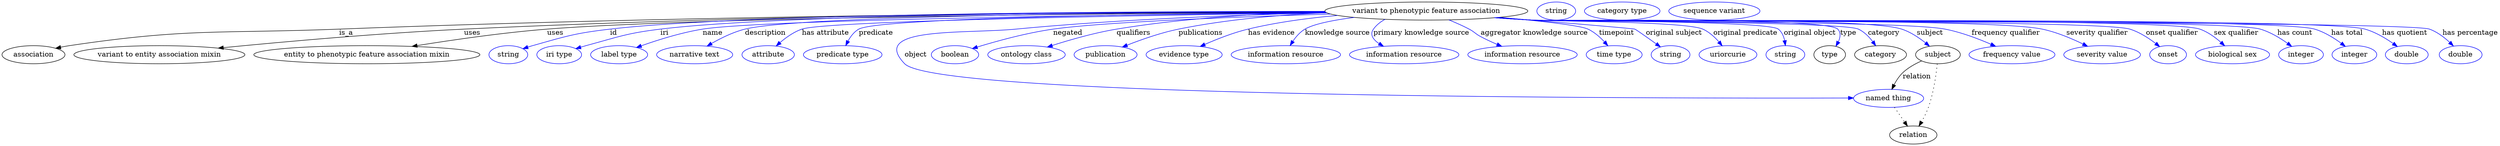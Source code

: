 digraph {
	graph [bb="0,0,4953.4,283"];
	node [label="\N"];
	"variant to phenotypic feature association"	[height=0.5,
		label="variant to phenotypic feature association",
		pos="2826.4,265",
		width=5.5967];
	association	[height=0.5,
		pos="62.394,178",
		width=1.7332];
	"variant to phenotypic feature association" -> association	[label=is_a,
		lp="683.39,221.5",
		pos="e,106.48,190.81 2625.2,263.77 2243.7,262.67 1388.6,256.96 669.39,229 430.9,219.73 369.45,231.25 133.39,196 127.91,195.18 122.23,\
194.15 116.57,192.99"];
	"variant to entity association mixin"	[height=0.5,
		pos="312.39,178",
		width=4.7121];
	"variant to phenotypic feature association" -> "variant to entity association mixin"	[label=uses,
		lp="933.89,221.5",
		pos="e,429.35,191.08 2624.9,264.21 2276.6,263.7 1539.4,258.77 917.39,229 752.03,221.09 561.81,204.06 439.5,192.08"];
	"entity to phenotypic feature association mixin"	[height=0.5,
		pos="724.39,178",
		width=6.2286];
	"variant to phenotypic feature association" -> "entity to phenotypic feature association mixin"	[label=uses,
		lp="1098.9,221.5",
		pos="e,814.19,194.55 2625.9,262.97 2233.5,260.46 1376.5,252.41 1082.4,229 994.71,222.02 895.73,207.7 824.11,196.16"];
	id	[color=blue,
		height=0.5,
		label=string,
		pos="1005.4,178",
		width=1.0652];
	"variant to phenotypic feature association" -> id	[color=blue,
		label=id,
		lp="1214.4,221.5",
		pos="e,1034.4,189.95 2624.8,264.41 2253.6,264.36 1475.7,260.36 1207.4,229 1137.9,220.87 1120.7,215.06 1053.4,196 1050.3,195.12 1047.1,\
194.15 1043.9,193.12",
		style=solid];
	iri	[color=blue,
		height=0.5,
		label="iri type",
		pos="1106.4,178",
		width=1.2277];
	"variant to phenotypic feature association" -> iri	[color=blue,
		label=iri,
		lp="1315.4,221.5",
		pos="e,1139.3,190.08 2624.8,264.26 2271.9,263.9 1556.1,259.29 1307.4,229 1240.5,220.85 1224.4,213.64 1159.4,196 1156,195.09 1152.6,194.09 \
1149.1,193.06",
		style=solid];
	name	[color=blue,
		height=0.5,
		label="label type",
		pos="1225.4,178",
		width=1.5707];
	"variant to phenotypic feature association" -> name	[color=blue,
		label=name,
		lp="1411.4,221.5",
		pos="e,1259.7,192.3 2627.2,262.1 2261.5,258.18 1509.8,247.93 1391.4,229 1349.1,222.24 1302.5,207.55 1269.5,195.83",
		style=solid];
	description	[color=blue,
		height=0.5,
		label="narrative text",
		pos="1375.4,178",
		width=2.0943];
	"variant to phenotypic feature association" -> description	[color=blue,
		label=description,
		lp="1514.9,221.5",
		pos="e,1399.8,195.2 2625.4,263.66 2275.8,262.34 1582.6,256.26 1474.4,229 1451.1,223.14 1427.1,211.14 1408.5,200.36",
		style=solid];
	"has attribute"	[color=blue,
		height=0.5,
		label=attribute,
		pos="1520.4,178",
		width=1.4443];
	"variant to phenotypic feature association" -> "has attribute"	[color=blue,
		label="has attribute",
		lp="1634.4,221.5",
		pos="e,1536.3,195.39 2624.6,264.95 2298.5,265.48 1682.3,262.01 1587.4,229 1571.4,223.42 1556,212.5 1544,202.28",
		style=solid];
	predicate	[color=blue,
		height=0.5,
		label="predicate type",
		pos="1668.4,178",
		width=2.1665];
	"variant to phenotypic feature association" -> predicate	[color=blue,
		label=predicate,
		lp="1734.4,221.5",
		pos="e,1674.4,196.11 2626.5,262.6 2313.7,259.71 1739.8,251.39 1700.4,229 1691,223.66 1683.9,214.29 1678.8,205.09",
		style=solid];
	object	[color=blue,
		height=0.5,
		label="named thing",
		pos="3744.4,91",
		width=1.9318];
	"variant to phenotypic feature association" -> object	[color=blue,
		label=object,
		lp="1813.4,178",
		pos="e,3674.7,91.747 2628.4,261.62 2462,258.17 2218.2,249.72 2006.4,229 1906.5,219.23 1721.7,232.19 1791.4,160 1857.5,91.603 3306,90.853 \
3664.6,91.721",
		style=solid];
	negated	[color=blue,
		height=0.5,
		label=boolean,
		pos="1891.4,178",
		width=1.2999];
	"variant to phenotypic feature association" -> negated	[color=blue,
		label=negated,
		lp="2114.4,221.5",
		pos="e,1925.6,190.31 2636.3,259.04 2452.6,253.51 2187.7,243.43 2085.4,229 2033.1,221.62 1974.5,205.39 1935.6,193.41",
		style=solid];
	qualifiers	[color=blue,
		height=0.5,
		label="ontology class",
		pos="2032.4,178",
		width=2.1304];
	"variant to phenotypic feature association" -> qualifiers	[color=blue,
		label=qualifiers,
		lp="2244.9,221.5",
		pos="e,2073.8,193.3 2625.4,263.46 2504.7,260.44 2348.4,251.76 2211.4,229 2167.5,221.7 2118.9,207.74 2083.4,196.42",
		style=solid];
	publications	[color=blue,
		height=0.5,
		label=publication,
		pos="2189.4,178",
		width=1.7332];
	"variant to phenotypic feature association" -> publications	[color=blue,
		label=publications,
		lp="2378.4,221.5",
		pos="e,2222.7,193.27 2628.2,261.66 2537.8,257.6 2429.9,248.52 2334.4,229 2299.2,221.8 2260.7,208.28 2232.3,197.11",
		style=solid];
	"has evidence"	[color=blue,
		height=0.5,
		label="evidence type",
		pos="2345.4,178",
		width=2.0943];
	"variant to phenotypic feature association" -> "has evidence"	[color=blue,
		label="has evidence",
		lp="2518.9,221.5",
		pos="e,2377.2,194.38 2650.1,256.21 2592.9,251.13 2529.4,242.76 2472.4,229 2442.8,221.86 2410.9,209.3 2386.5,198.55",
		style=solid];
	"knowledge source"	[color=blue,
		height=0.5,
		label="information resource",
		pos="2547.4,178",
		width=3.015];
	"variant to phenotypic feature association" -> "knowledge source"	[color=blue,
		label="knowledge source",
		lp="2649.9,221.5",
		pos="e,2555.9,196.21 2683.4,252.32 2641.9,246.96 2603.1,239.41 2585.4,229 2575.6,223.21 2567.4,213.81 2561.2,204.71",
		style=solid];
	"primary knowledge source"	[color=blue,
		height=0.5,
		label="information resource",
		pos="2782.4,178",
		width=3.015];
	"variant to phenotypic feature association" -> "primary knowledge source"	[color=blue,
		label="primary knowledge source",
		lp="2816.4,221.5",
		pos="e,2741.3,194.83 2744.3,248.46 2735.3,243.6 2727.3,237.26 2721.4,229 2713.5,218.08 2720.7,208.17 2732.5,200.11",
		style=solid];
	"aggregator knowledge source"	[color=blue,
		height=0.5,
		label="information resource",
		pos="3017.4,178",
		width=3.015];
	"variant to phenotypic feature association" -> "aggregator knowledge source"	[color=blue,
		label="aggregator knowledge source",
		lp="3040.9,221.5",
		pos="e,2976.2,194.67 2871.2,247.37 2884.4,242 2898.7,235.69 2911.4,229 2922.2,223.32 2923.6,219.73 2934.4,214 2944.6,208.55 2955.9,203.32 \
2966.8,198.64",
		style=solid];
	timepoint	[color=blue,
		height=0.5,
		label="time type",
		pos="3199.4,178",
		width=1.5346];
	"variant to phenotypic feature association" -> timepoint	[color=blue,
		label=timepoint,
		lp="3204.4,221.5",
		pos="e,3186.8,195.92 2971.6,252.48 3048.7,245.58 3130.9,236.7 3147.4,229 3159.8,223.2 3171.1,213.23 3180,203.71",
		style=solid];
	"original subject"	[color=blue,
		height=0.5,
		label=string,
		pos="3311.4,178",
		width=1.0652];
	"variant to phenotypic feature association" -> "original subject"	[color=blue,
		label="original subject",
		lp="3318.4,221.5",
		pos="e,3291.2,193.59 2969.6,252.32 3088,242.61 3237.1,230.19 3240.4,229 3242.9,228.09 3264.3,212.94 3282.9,199.55",
		style=solid];
	"original predicate"	[color=blue,
		height=0.5,
		label=uriorcurie,
		pos="3425.4,178",
		width=1.5887];
	"variant to phenotypic feature association" -> "original predicate"	[color=blue,
		label="original predicate",
		lp="3459.9,221.5",
		pos="e,3414,195.69 2967.4,252.11 2990.8,250.29 3014.8,248.51 3037.4,247 3074.9,244.49 3341,244.31 3375.4,229 3387.8,223.46 3398.9,213.33 \
3407.4,203.63",
		style=solid];
	"original object"	[color=blue,
		height=0.5,
		label=string,
		pos="3539.4,178",
		width=1.0652];
	"variant to phenotypic feature association" -> "original object"	[color=blue,
		label="original object",
		lp="3587.9,221.5",
		pos="e,3539.4,196.17 2965.4,251.94 2989.4,250.1 3014.1,248.37 3037.4,247 3064.5,245.41 3504.1,245.79 3525.4,229 3532.4,223.47 3536.1,\
214.71 3538,206.07",
		style=solid];
	type	[height=0.5,
		pos="3627.4,178",
		width=0.86659];
	"variant to phenotypic feature association" -> type	[color=blue,
		label=type,
		lp="3664.4,221.5",
		pos="e,3639.7,194.86 2964.5,251.86 2988.8,250.02 3013.8,248.3 3037.4,247 3071,245.15 3619.9,253.17 3643.4,229 3650,222.2 3648.6,212.69 \
3644.6,203.78",
		style=solid];
	category	[height=0.5,
		pos="3728.4,178",
		width=1.4263];
	"variant to phenotypic feature association" -> category	[color=blue,
		label=category,
		lp="3734.9,221.5",
		pos="e,3718.8,195.77 2964.2,251.85 2988.6,250 3013.7,248.28 3037.4,247 3073.3,245.06 3651.8,244.27 3684.4,229 3695.9,223.61 3705.6,213.64 \
3713,204.01",
		style=solid];
	subject	[height=0.5,
		pos="3842.4,178",
		width=1.2277];
	"variant to phenotypic feature association" -> subject	[color=blue,
		label=subject,
		lp="3826.4,221.5",
		pos="e,3825.6,194.94 2963.9,251.8 2988.4,249.95 3013.6,248.25 3037.4,247 3118.8,242.73 3693,254.3 3770.4,229 3787.7,223.34 3804.6,212.03 \
3817.6,201.6",
		style=solid];
	"frequency qualifier"	[color=blue,
		height=0.5,
		label="frequency value",
		pos="3989.4,178",
		width=2.3651];
	"variant to phenotypic feature association" -> "frequency qualifier"	[color=blue,
		label="frequency qualifier",
		lp="3977.4,221.5",
		pos="e,3957,194.73 2963.4,251.79 2988,249.93 3013.4,248.23 3037.4,247 3128.3,242.34 3767,246.26 3856.4,229 3888,222.9 3921.9,210.05 3947.5,\
198.91",
		style=solid];
	"severity qualifier"	[color=blue,
		height=0.5,
		label="severity value",
		pos="4168.4,178",
		width=2.1123];
	"variant to phenotypic feature association" -> "severity qualifier"	[color=blue,
		label="severity qualifier",
		lp="4158.4,221.5",
		pos="e,4139.6,194.78 2963.1,251.73 2987.8,249.87 3013.4,248.18 3037.4,247 3149.7,241.48 3939.4,252.2 4049.4,229 4077.7,223.03 4107.8,\
210.35 4130.6,199.25",
		style=solid];
	"onset qualifier"	[color=blue,
		height=0.5,
		label=onset,
		pos="4298.4,178",
		width=1.011];
	"variant to phenotypic feature association" -> "onset qualifier"	[color=blue,
		label="onset qualifier",
		lp="4306.9,221.5",
		pos="e,4281.7,194.27 2962.5,251.72 2987.4,249.85 3013.2,248.16 3037.4,247 3103.2,243.85 4160.5,248.57 4223.4,229 4241.8,223.26 4259.9,\
211.44 4273.7,200.73",
		style=solid];
	"sex qualifier"	[color=blue,
		height=0.5,
		label="biological sex",
		pos="4426.4,178",
		width=2.0401];
	"variant to phenotypic feature association" -> "sex qualifier"	[color=blue,
		label="sex qualifier",
		lp="4434.4,221.5",
		pos="e,4411.1,195.71 2962.5,251.69 2987.4,249.82 3013.2,248.14 3037.4,247 3110.9,243.54 4293,253.44 4362.4,229 4377.8,223.56 4392.5,212.76 \
4403.8,202.58",
		style=solid];
	"has count"	[color=blue,
		height=0.5,
		label=integer,
		pos="4562.4,178",
		width=1.2277];
	"variant to phenotypic feature association" -> "has count"	[color=blue,
		label="has count",
		lp="4550.4,221.5",
		pos="e,4544.1,194.54 2962.2,251.69 2987.2,249.81 3013.1,248.13 3037.4,247 3117.6,243.27 4405.4,251.61 4482.4,229 4501.8,223.29 4521.2,\
211.42 4536,200.68",
		style=solid];
	"has total"	[color=blue,
		height=0.5,
		label=integer,
		pos="4668.4,178",
		width=1.2277];
	"variant to phenotypic feature association" -> "has total"	[color=blue,
		label="has total",
		lp="4653.9,221.5",
		pos="e,4650.4,194.55 2962.2,251.67 2987.2,249.8 3013.1,248.12 3037.4,247 3123.5,243.04 4506.7,253.49 4589.4,229 4608.6,223.3 4627.7,211.43 \
4642.3,200.69",
		style=solid];
	"has quotient"	[color=blue,
		height=0.5,
		label=double,
		pos="4772.4,178",
		width=1.1735];
	"variant to phenotypic feature association" -> "has quotient"	[color=blue,
		label="has quotient",
		lp="4768.4,221.5",
		pos="e,4753.7,194.32 2961.9,251.68 2987,249.8 3013,248.12 3037.4,247 3129.1,242.81 4601.1,254.06 4689.4,229 4709.6,223.28 4729.7,211.29 \
4745.2,200.48",
		style=solid];
	"has percentage"	[color=blue,
		height=0.5,
		label=double,
		pos="4879.4,178",
		width=1.1735];
	"variant to phenotypic feature association" -> "has percentage"	[color=blue,
		label="has percentage",
		lp="4898.4,221.5",
		pos="e,4864.9,195.48 2961.9,251.66 2987,249.78 3013,248.11 3037.4,247 3086.8,244.76 4770.9,245.69 4817.4,229 4832.5,223.59 4846.6,212.83 \
4857.6,202.68",
		style=solid];
	relation	[height=0.5,
		pos="3793.4,18",
		width=1.2999];
	object -> relation	[pos="e,3781.9,35.705 3756,73.174 3762,64.509 3769.4,53.768 3776,44.141",
		style=dotted];
	association_type	[color=blue,
		height=0.5,
		label=string,
		pos="3084.4,265",
		width=1.0652];
	association_category	[color=blue,
		height=0.5,
		label="category type",
		pos="3215.4,265",
		width=2.0762];
	subject -> object	[label=relation,
		lp="3800.4,134.5",
		pos="e,3750.8,108.97 3809.9,165.59 3797.1,159.94 3783,152.13 3772.4,142 3765.4,135.31 3759.7,126.48 3755.3,118.1"];
	subject -> relation	[pos="e,3804.6,35.828 3841,159.99 3838.9,139.02 3834,102.55 3823.4,73 3819.9,63.258 3814.8,53.189 3809.8,44.423",
		style=dotted];
	"variant to phenotypic feature association_subject"	[color=blue,
		height=0.5,
		label="sequence variant",
		pos="3398.4,265",
		width=2.5095];
}
